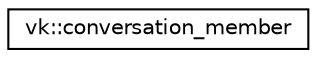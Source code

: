 digraph "Graphical Class Hierarchy"
{
 // LATEX_PDF_SIZE
  edge [fontname="Helvetica",fontsize="10",labelfontname="Helvetica",labelfontsize="10"];
  node [fontname="Helvetica",fontsize="10",shape=record];
  rankdir="LR";
  Node0 [label="vk::conversation_member",height=0.2,width=0.4,color="black", fillcolor="white", style="filled",URL="$structvk_1_1conversation__member.html",tooltip=" "];
}
